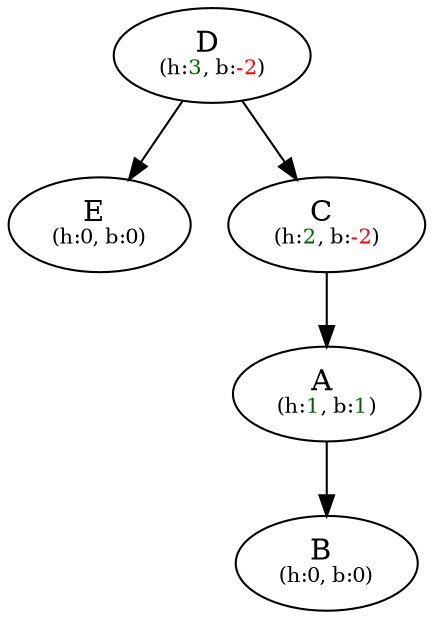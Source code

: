 digraph {
  nD [label="D" pos="1.6,3.0!" label=<D <br/><font point-size="10">(h:<font color="darkgreen">3</font>, b:<font color="red">-2</font>)</font>>]
  nE [label="E" pos="3.2,2.0!" label=<E <br/><font point-size="10">(h:0, b:0)</font>>]
  nC [label="C" pos="0.0,2.0!" label=<C <br/><font point-size="10">(h:<font color="darkgreen">2</font>, b:<font color="red">-2</font>)</font>>]
  nA [label="A" pos="-0.8,1.0!" label=<A <br/><font point-size="10">(h:<font color="darkgreen">1</font>, b:<font color="darkgreen">1</font>)</font>>]
  nB [label="B" pos="-0.4,0.0!" label=<B <br/><font point-size="10">(h:0, b:0)</font>>]
  nD -> nE 
  nD -> nC 
  nC -> nA 
  nA -> nB 
}